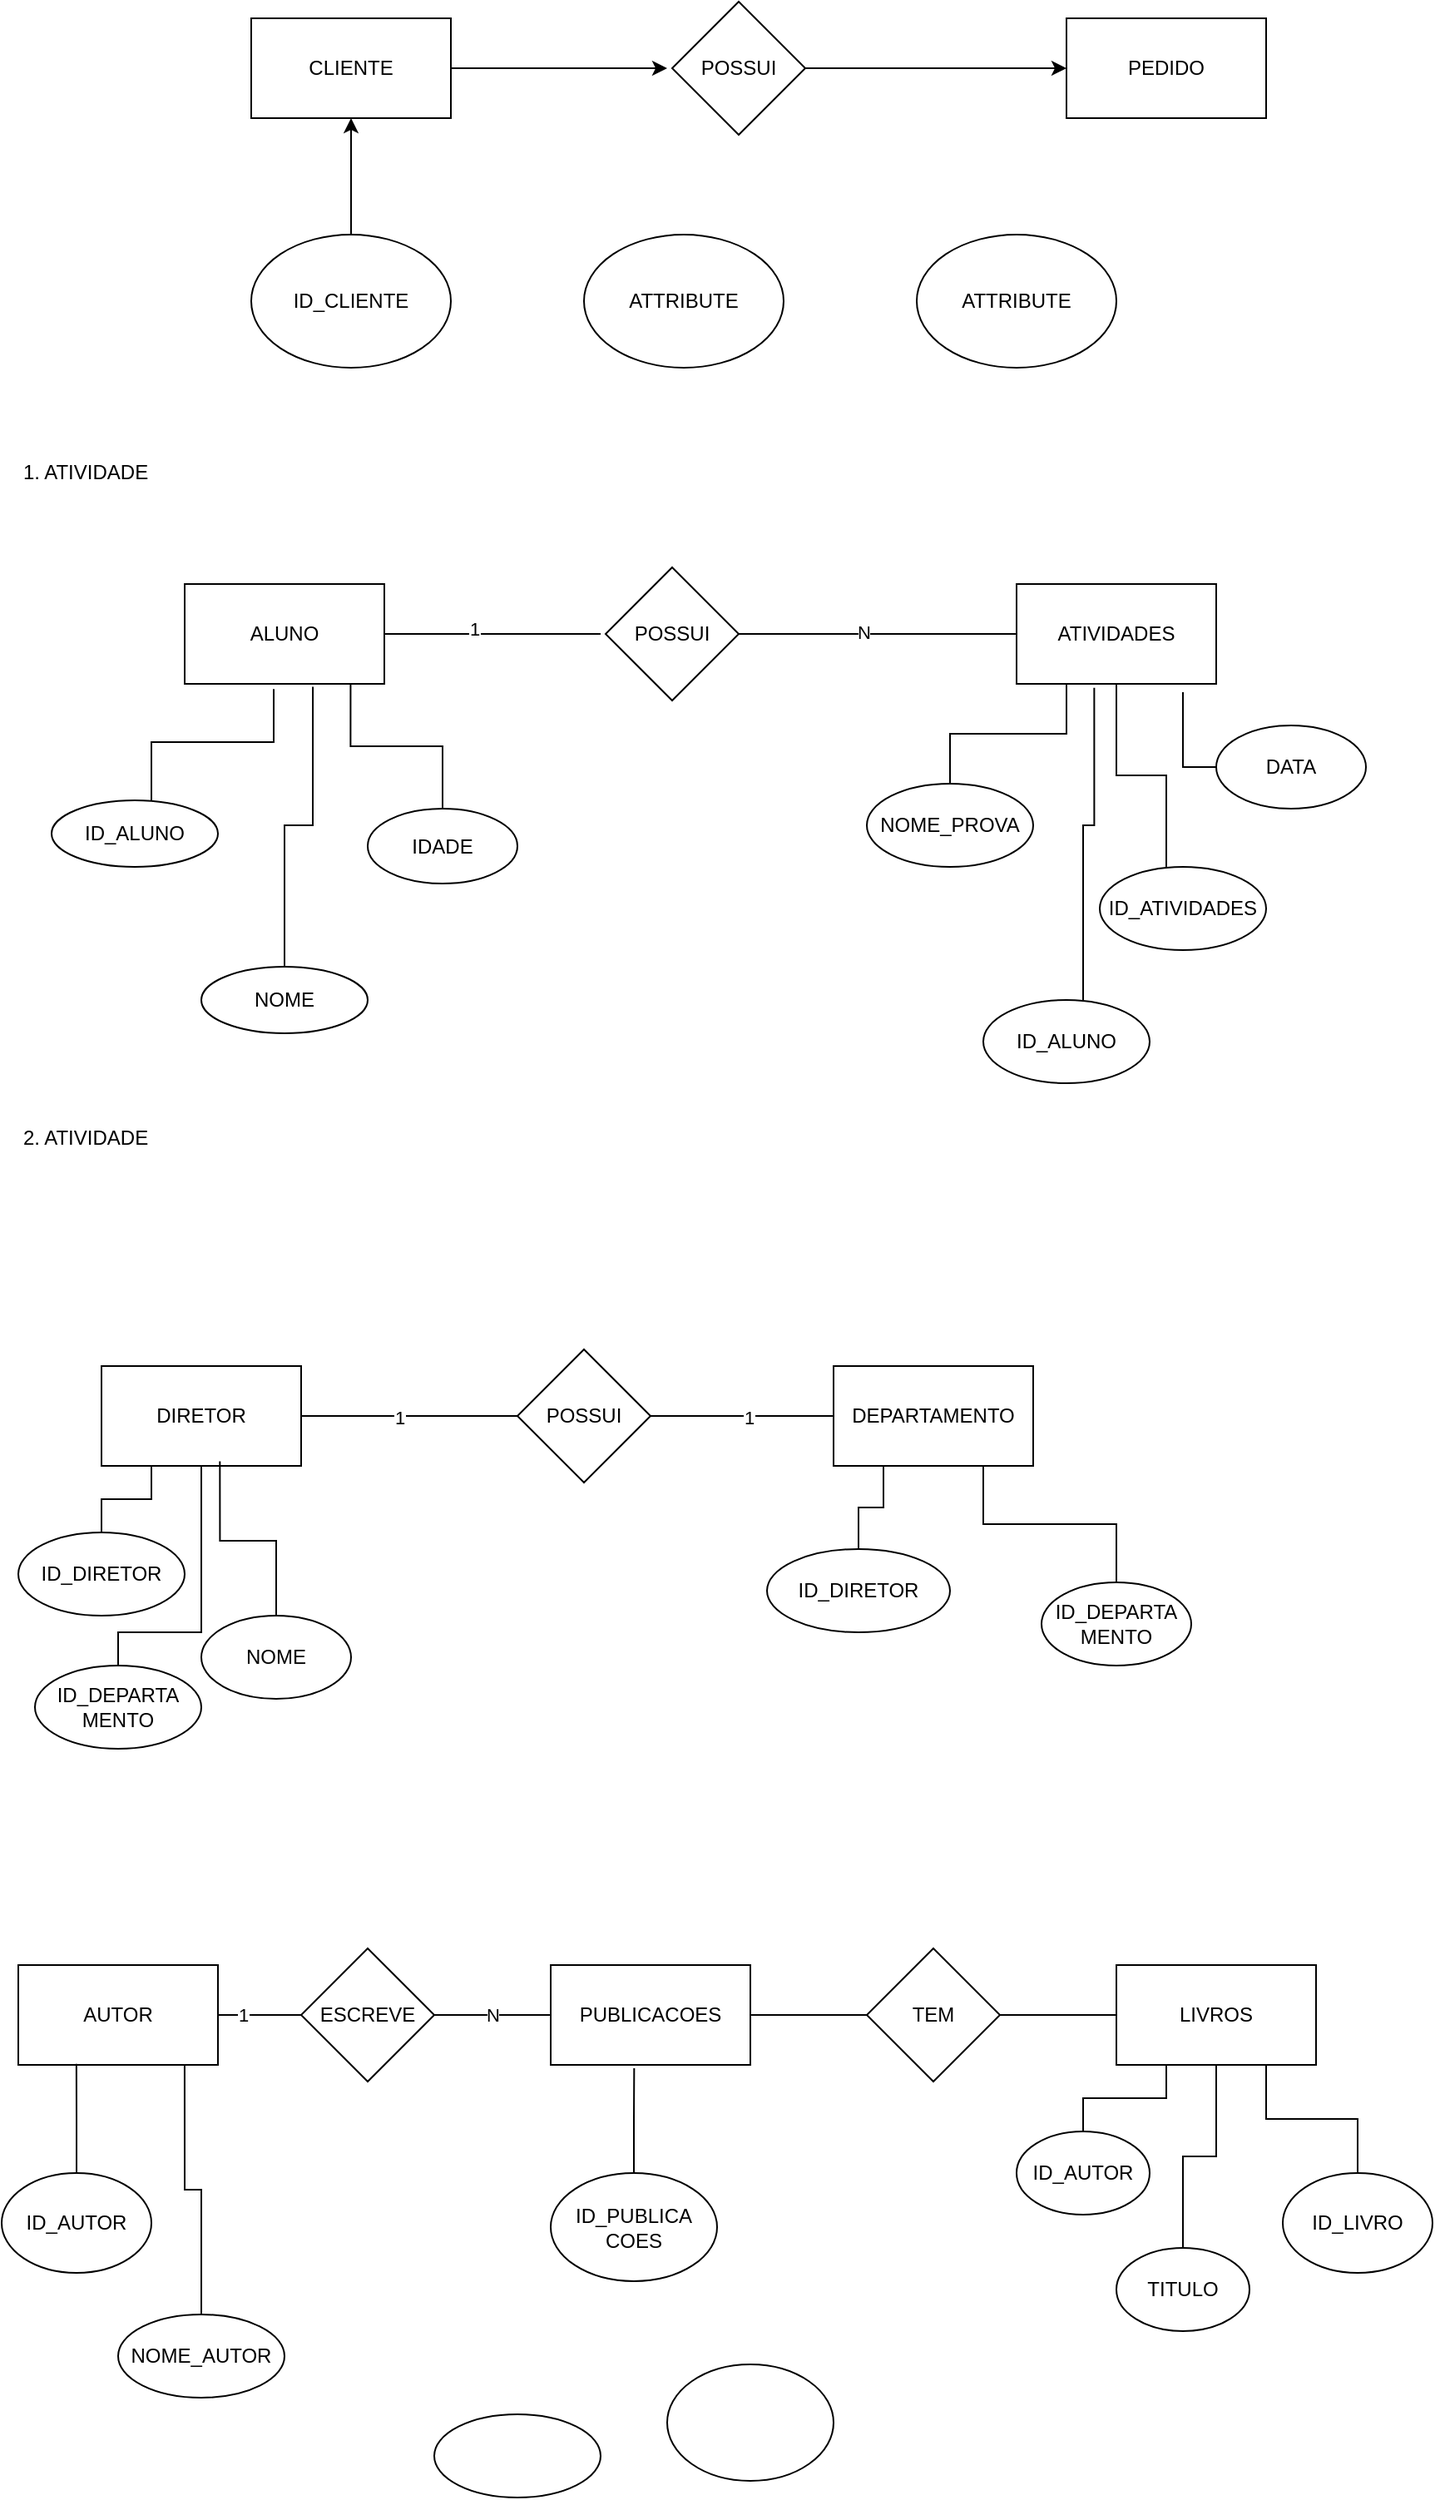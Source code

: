 <mxfile version="25.0.3">
  <diagram name="Página-1" id="8VdYM1uLD040JUGdQ0cl">
    <mxGraphModel dx="983" dy="540" grid="1" gridSize="10" guides="1" tooltips="1" connect="1" arrows="1" fold="1" page="1" pageScale="1" pageWidth="827" pageHeight="1169" math="0" shadow="0">
      <root>
        <mxCell id="0" />
        <mxCell id="1" parent="0" />
        <mxCell id="_62FnfKXr-LVjNJIjvJt-4" style="edgeStyle=orthogonalEdgeStyle;rounded=0;orthogonalLoop=1;jettySize=auto;html=1;exitX=1;exitY=0.5;exitDx=0;exitDy=0;" parent="1" source="_62FnfKXr-LVjNJIjvJt-1" edge="1">
          <mxGeometry relative="1" as="geometry">
            <mxPoint x="410" y="140" as="targetPoint" />
          </mxGeometry>
        </mxCell>
        <mxCell id="_62FnfKXr-LVjNJIjvJt-1" value="CLIENTE" style="rounded=0;whiteSpace=wrap;html=1;" parent="1" vertex="1">
          <mxGeometry x="160" y="110" width="120" height="60" as="geometry" />
        </mxCell>
        <mxCell id="_62FnfKXr-LVjNJIjvJt-5" style="edgeStyle=orthogonalEdgeStyle;rounded=0;orthogonalLoop=1;jettySize=auto;html=1;exitX=1;exitY=0.5;exitDx=0;exitDy=0;" parent="1" source="_62FnfKXr-LVjNJIjvJt-2" target="_62FnfKXr-LVjNJIjvJt-3" edge="1">
          <mxGeometry relative="1" as="geometry" />
        </mxCell>
        <mxCell id="_62FnfKXr-LVjNJIjvJt-2" value="POSSUI" style="rhombus;whiteSpace=wrap;html=1;" parent="1" vertex="1">
          <mxGeometry x="413" y="100" width="80" height="80" as="geometry" />
        </mxCell>
        <mxCell id="_62FnfKXr-LVjNJIjvJt-3" value="PEDIDO" style="rounded=0;whiteSpace=wrap;html=1;" parent="1" vertex="1">
          <mxGeometry x="650" y="110" width="120" height="60" as="geometry" />
        </mxCell>
        <mxCell id="_62FnfKXr-LVjNJIjvJt-9" style="edgeStyle=orthogonalEdgeStyle;rounded=0;orthogonalLoop=1;jettySize=auto;html=1;entryX=0.5;entryY=1;entryDx=0;entryDy=0;" parent="1" source="_62FnfKXr-LVjNJIjvJt-6" target="_62FnfKXr-LVjNJIjvJt-1" edge="1">
          <mxGeometry relative="1" as="geometry" />
        </mxCell>
        <mxCell id="_62FnfKXr-LVjNJIjvJt-6" value="ID_CLIENTE" style="ellipse;whiteSpace=wrap;html=1;" parent="1" vertex="1">
          <mxGeometry x="160" y="240" width="120" height="80" as="geometry" />
        </mxCell>
        <mxCell id="_62FnfKXr-LVjNJIjvJt-7" value="ATTRIBUTE" style="ellipse;whiteSpace=wrap;html=1;" parent="1" vertex="1">
          <mxGeometry x="360" y="240" width="120" height="80" as="geometry" />
        </mxCell>
        <mxCell id="_62FnfKXr-LVjNJIjvJt-8" value="ATTRIBUTE" style="ellipse;whiteSpace=wrap;html=1;" parent="1" vertex="1">
          <mxGeometry x="560" y="240" width="120" height="80" as="geometry" />
        </mxCell>
        <mxCell id="_62FnfKXr-LVjNJIjvJt-15" style="edgeStyle=orthogonalEdgeStyle;rounded=0;orthogonalLoop=1;jettySize=auto;html=1;exitX=1;exitY=0.5;exitDx=0;exitDy=0;endArrow=none;endFill=0;" parent="1" source="_62FnfKXr-LVjNJIjvJt-11" edge="1">
          <mxGeometry relative="1" as="geometry">
            <mxPoint x="370" y="480" as="targetPoint" />
          </mxGeometry>
        </mxCell>
        <mxCell id="_62FnfKXr-LVjNJIjvJt-20" value="1" style="edgeLabel;html=1;align=center;verticalAlign=middle;resizable=0;points=[];" parent="_62FnfKXr-LVjNJIjvJt-15" vertex="1" connectable="0">
          <mxGeometry x="-0.179" y="3" relative="1" as="geometry">
            <mxPoint as="offset" />
          </mxGeometry>
        </mxCell>
        <mxCell id="_62FnfKXr-LVjNJIjvJt-11" value="ALUNO" style="rounded=0;whiteSpace=wrap;html=1;" parent="1" vertex="1">
          <mxGeometry x="120" y="450" width="120" height="60" as="geometry" />
        </mxCell>
        <mxCell id="_62FnfKXr-LVjNJIjvJt-14" style="edgeStyle=orthogonalEdgeStyle;rounded=0;orthogonalLoop=1;jettySize=auto;html=1;entryX=0;entryY=0.5;entryDx=0;entryDy=0;endArrow=none;endFill=0;" parent="1" source="_62FnfKXr-LVjNJIjvJt-12" target="_62FnfKXr-LVjNJIjvJt-13" edge="1">
          <mxGeometry relative="1" as="geometry" />
        </mxCell>
        <mxCell id="_62FnfKXr-LVjNJIjvJt-21" value="N" style="edgeLabel;html=1;align=center;verticalAlign=middle;resizable=0;points=[];" parent="_62FnfKXr-LVjNJIjvJt-14" vertex="1" connectable="0">
          <mxGeometry x="-0.11" y="1" relative="1" as="geometry">
            <mxPoint as="offset" />
          </mxGeometry>
        </mxCell>
        <mxCell id="_62FnfKXr-LVjNJIjvJt-12" value="POSSUI" style="rhombus;whiteSpace=wrap;html=1;" parent="1" vertex="1">
          <mxGeometry x="373" y="440" width="80" height="80" as="geometry" />
        </mxCell>
        <mxCell id="_62FnfKXr-LVjNJIjvJt-13" value="ATIVIDADES" style="rounded=0;whiteSpace=wrap;html=1;" parent="1" vertex="1">
          <mxGeometry x="620" y="450" width="120" height="60" as="geometry" />
        </mxCell>
        <mxCell id="_62FnfKXr-LVjNJIjvJt-16" value="ID_ALUNO" style="ellipse;whiteSpace=wrap;html=1;" parent="1" vertex="1">
          <mxGeometry x="40" y="580" width="100" height="40" as="geometry" />
        </mxCell>
        <mxCell id="_62FnfKXr-LVjNJIjvJt-17" style="edgeStyle=orthogonalEdgeStyle;rounded=0;orthogonalLoop=1;jettySize=auto;html=1;entryX=0.446;entryY=1.052;entryDx=0;entryDy=0;entryPerimeter=0;endArrow=none;endFill=0;" parent="1" source="_62FnfKXr-LVjNJIjvJt-16" target="_62FnfKXr-LVjNJIjvJt-11" edge="1">
          <mxGeometry relative="1" as="geometry">
            <Array as="points">
              <mxPoint x="100" y="545" />
              <mxPoint x="173" y="545" />
            </Array>
          </mxGeometry>
        </mxCell>
        <mxCell id="_62FnfKXr-LVjNJIjvJt-22" style="edgeStyle=orthogonalEdgeStyle;rounded=0;orthogonalLoop=1;jettySize=auto;html=1;entryX=0.5;entryY=1;entryDx=0;entryDy=0;endArrow=none;endFill=0;" parent="1" source="_62FnfKXr-LVjNJIjvJt-18" target="_62FnfKXr-LVjNJIjvJt-13" edge="1">
          <mxGeometry relative="1" as="geometry">
            <Array as="points">
              <mxPoint x="710" y="565" />
              <mxPoint x="680" y="565" />
            </Array>
          </mxGeometry>
        </mxCell>
        <mxCell id="_62FnfKXr-LVjNJIjvJt-18" value="ID_ATIVIDADES" style="ellipse;whiteSpace=wrap;html=1;" parent="1" vertex="1">
          <mxGeometry x="670" y="620" width="100" height="50" as="geometry" />
        </mxCell>
        <mxCell id="_62FnfKXr-LVjNJIjvJt-25" value="NOME" style="ellipse;whiteSpace=wrap;html=1;" parent="1" vertex="1">
          <mxGeometry x="130" y="680" width="100" height="40" as="geometry" />
        </mxCell>
        <mxCell id="_62FnfKXr-LVjNJIjvJt-26" style="edgeStyle=orthogonalEdgeStyle;rounded=0;orthogonalLoop=1;jettySize=auto;html=1;entryX=0.642;entryY=1.029;entryDx=0;entryDy=0;entryPerimeter=0;endArrow=none;endFill=0;" parent="1" source="_62FnfKXr-LVjNJIjvJt-25" target="_62FnfKXr-LVjNJIjvJt-11" edge="1">
          <mxGeometry relative="1" as="geometry" />
        </mxCell>
        <mxCell id="_62FnfKXr-LVjNJIjvJt-28" style="edgeStyle=orthogonalEdgeStyle;rounded=0;orthogonalLoop=1;jettySize=auto;html=1;entryX=0.25;entryY=1;entryDx=0;entryDy=0;endArrow=none;endFill=0;" parent="1" source="_62FnfKXr-LVjNJIjvJt-27" target="_62FnfKXr-LVjNJIjvJt-13" edge="1">
          <mxGeometry relative="1" as="geometry" />
        </mxCell>
        <mxCell id="_62FnfKXr-LVjNJIjvJt-27" value="NOME_PROVA" style="ellipse;whiteSpace=wrap;html=1;" parent="1" vertex="1">
          <mxGeometry x="530" y="570" width="100" height="50" as="geometry" />
        </mxCell>
        <mxCell id="vs8cCtJ2rxt7xDrZQ8mB-1" value="IDADE" style="ellipse;whiteSpace=wrap;html=1;" vertex="1" parent="1">
          <mxGeometry x="230" y="585" width="90" height="45" as="geometry" />
        </mxCell>
        <mxCell id="vs8cCtJ2rxt7xDrZQ8mB-2" style="edgeStyle=orthogonalEdgeStyle;rounded=0;orthogonalLoop=1;jettySize=auto;html=1;entryX=0.831;entryY=1.006;entryDx=0;entryDy=0;entryPerimeter=0;endArrow=none;endFill=0;" edge="1" parent="1" source="vs8cCtJ2rxt7xDrZQ8mB-1" target="_62FnfKXr-LVjNJIjvJt-11">
          <mxGeometry relative="1" as="geometry" />
        </mxCell>
        <mxCell id="vs8cCtJ2rxt7xDrZQ8mB-3" value="ID_ALUNO" style="ellipse;whiteSpace=wrap;html=1;" vertex="1" parent="1">
          <mxGeometry x="600" y="700" width="100" height="50" as="geometry" />
        </mxCell>
        <mxCell id="vs8cCtJ2rxt7xDrZQ8mB-4" style="edgeStyle=orthogonalEdgeStyle;rounded=0;orthogonalLoop=1;jettySize=auto;html=1;entryX=0.389;entryY=1.04;entryDx=0;entryDy=0;entryPerimeter=0;endArrow=none;endFill=0;" edge="1" parent="1" source="vs8cCtJ2rxt7xDrZQ8mB-3" target="_62FnfKXr-LVjNJIjvJt-13">
          <mxGeometry relative="1" as="geometry">
            <Array as="points">
              <mxPoint x="660" y="595" />
              <mxPoint x="667" y="595" />
            </Array>
          </mxGeometry>
        </mxCell>
        <mxCell id="vs8cCtJ2rxt7xDrZQ8mB-6" style="edgeStyle=orthogonalEdgeStyle;rounded=0;orthogonalLoop=1;jettySize=auto;html=1;endArrow=none;endFill=0;" edge="1" parent="1" source="vs8cCtJ2rxt7xDrZQ8mB-5">
          <mxGeometry relative="1" as="geometry">
            <mxPoint x="720" y="520" as="targetPoint" />
          </mxGeometry>
        </mxCell>
        <mxCell id="vs8cCtJ2rxt7xDrZQ8mB-5" value="DATA" style="ellipse;whiteSpace=wrap;html=1;" vertex="1" parent="1">
          <mxGeometry x="740" y="535" width="90" height="50" as="geometry" />
        </mxCell>
        <mxCell id="vs8cCtJ2rxt7xDrZQ8mB-7" value="1. ATIVIDADE" style="text;html=1;align=center;verticalAlign=middle;resizable=0;points=[];autosize=1;strokeColor=none;fillColor=none;" vertex="1" parent="1">
          <mxGeometry x="10" y="368" width="100" height="30" as="geometry" />
        </mxCell>
        <mxCell id="vs8cCtJ2rxt7xDrZQ8mB-8" value="2. ATIVIDADE" style="text;html=1;align=center;verticalAlign=middle;resizable=0;points=[];autosize=1;strokeColor=none;fillColor=none;" vertex="1" parent="1">
          <mxGeometry x="10" y="768" width="100" height="30" as="geometry" />
        </mxCell>
        <mxCell id="vs8cCtJ2rxt7xDrZQ8mB-16" style="edgeStyle=orthogonalEdgeStyle;rounded=0;orthogonalLoop=1;jettySize=auto;html=1;entryX=0;entryY=0.5;entryDx=0;entryDy=0;endArrow=none;endFill=0;" edge="1" parent="1" source="vs8cCtJ2rxt7xDrZQ8mB-9" target="vs8cCtJ2rxt7xDrZQ8mB-10">
          <mxGeometry relative="1" as="geometry" />
        </mxCell>
        <mxCell id="vs8cCtJ2rxt7xDrZQ8mB-20" value="1" style="edgeLabel;html=1;align=center;verticalAlign=middle;resizable=0;points=[];" vertex="1" connectable="0" parent="vs8cCtJ2rxt7xDrZQ8mB-16">
          <mxGeometry x="-0.097" y="-1" relative="1" as="geometry">
            <mxPoint as="offset" />
          </mxGeometry>
        </mxCell>
        <mxCell id="vs8cCtJ2rxt7xDrZQ8mB-9" value="DIRETOR" style="rounded=0;whiteSpace=wrap;html=1;" vertex="1" parent="1">
          <mxGeometry x="70" y="920" width="120" height="60" as="geometry" />
        </mxCell>
        <mxCell id="vs8cCtJ2rxt7xDrZQ8mB-17" style="edgeStyle=orthogonalEdgeStyle;rounded=0;orthogonalLoop=1;jettySize=auto;html=1;exitX=1;exitY=0.5;exitDx=0;exitDy=0;endArrow=none;endFill=0;" edge="1" parent="1" source="vs8cCtJ2rxt7xDrZQ8mB-10" target="vs8cCtJ2rxt7xDrZQ8mB-11">
          <mxGeometry relative="1" as="geometry" />
        </mxCell>
        <mxCell id="vs8cCtJ2rxt7xDrZQ8mB-21" value="1" style="edgeLabel;html=1;align=center;verticalAlign=middle;resizable=0;points=[];" vertex="1" connectable="0" parent="vs8cCtJ2rxt7xDrZQ8mB-17">
          <mxGeometry x="0.061" y="-1" relative="1" as="geometry">
            <mxPoint as="offset" />
          </mxGeometry>
        </mxCell>
        <mxCell id="vs8cCtJ2rxt7xDrZQ8mB-10" value="POSSUI" style="rhombus;whiteSpace=wrap;html=1;" vertex="1" parent="1">
          <mxGeometry x="320" y="910" width="80" height="80" as="geometry" />
        </mxCell>
        <mxCell id="vs8cCtJ2rxt7xDrZQ8mB-11" value="DEPARTAMENTO" style="rounded=0;whiteSpace=wrap;html=1;" vertex="1" parent="1">
          <mxGeometry x="510" y="920" width="120" height="60" as="geometry" />
        </mxCell>
        <mxCell id="vs8cCtJ2rxt7xDrZQ8mB-15" style="edgeStyle=orthogonalEdgeStyle;rounded=0;orthogonalLoop=1;jettySize=auto;html=1;entryX=0.25;entryY=1;entryDx=0;entryDy=0;endArrow=none;endFill=0;" edge="1" parent="1" source="vs8cCtJ2rxt7xDrZQ8mB-12" target="vs8cCtJ2rxt7xDrZQ8mB-9">
          <mxGeometry relative="1" as="geometry" />
        </mxCell>
        <mxCell id="vs8cCtJ2rxt7xDrZQ8mB-12" value="ID_DIRETOR" style="ellipse;whiteSpace=wrap;html=1;" vertex="1" parent="1">
          <mxGeometry x="20" y="1020" width="100" height="50" as="geometry" />
        </mxCell>
        <mxCell id="vs8cCtJ2rxt7xDrZQ8mB-18" style="edgeStyle=orthogonalEdgeStyle;rounded=0;orthogonalLoop=1;jettySize=auto;html=1;exitX=0.5;exitY=0;exitDx=0;exitDy=0;entryX=0.25;entryY=1;entryDx=0;entryDy=0;endArrow=none;endFill=0;" edge="1" parent="1" source="vs8cCtJ2rxt7xDrZQ8mB-13" target="vs8cCtJ2rxt7xDrZQ8mB-11">
          <mxGeometry relative="1" as="geometry" />
        </mxCell>
        <mxCell id="vs8cCtJ2rxt7xDrZQ8mB-13" value="ID_DIRETOR" style="ellipse;whiteSpace=wrap;html=1;" vertex="1" parent="1">
          <mxGeometry x="470" y="1030" width="110" height="50" as="geometry" />
        </mxCell>
        <mxCell id="vs8cCtJ2rxt7xDrZQ8mB-19" style="edgeStyle=orthogonalEdgeStyle;rounded=0;orthogonalLoop=1;jettySize=auto;html=1;exitX=0.5;exitY=0;exitDx=0;exitDy=0;entryX=0.75;entryY=1;entryDx=0;entryDy=0;endArrow=none;endFill=0;" edge="1" parent="1" source="vs8cCtJ2rxt7xDrZQ8mB-14" target="vs8cCtJ2rxt7xDrZQ8mB-11">
          <mxGeometry relative="1" as="geometry" />
        </mxCell>
        <mxCell id="vs8cCtJ2rxt7xDrZQ8mB-14" value="ID_DEPARTA&lt;div&gt;MENTO&lt;/div&gt;" style="ellipse;whiteSpace=wrap;html=1;" vertex="1" parent="1">
          <mxGeometry x="635" y="1050" width="90" height="50" as="geometry" />
        </mxCell>
        <mxCell id="vs8cCtJ2rxt7xDrZQ8mB-22" value="NOME" style="ellipse;whiteSpace=wrap;html=1;" vertex="1" parent="1">
          <mxGeometry x="130" y="1070" width="90" height="50" as="geometry" />
        </mxCell>
        <mxCell id="vs8cCtJ2rxt7xDrZQ8mB-23" style="edgeStyle=orthogonalEdgeStyle;rounded=0;orthogonalLoop=1;jettySize=auto;html=1;entryX=0.593;entryY=0.954;entryDx=0;entryDy=0;entryPerimeter=0;endArrow=none;endFill=0;" edge="1" parent="1" source="vs8cCtJ2rxt7xDrZQ8mB-22" target="vs8cCtJ2rxt7xDrZQ8mB-9">
          <mxGeometry relative="1" as="geometry" />
        </mxCell>
        <mxCell id="vs8cCtJ2rxt7xDrZQ8mB-25" style="edgeStyle=orthogonalEdgeStyle;rounded=0;orthogonalLoop=1;jettySize=auto;html=1;entryX=0.5;entryY=1;entryDx=0;entryDy=0;endArrow=none;endFill=0;" edge="1" parent="1" source="vs8cCtJ2rxt7xDrZQ8mB-24" target="vs8cCtJ2rxt7xDrZQ8mB-9">
          <mxGeometry relative="1" as="geometry">
            <Array as="points">
              <mxPoint x="80" y="1080" />
              <mxPoint x="130" y="1080" />
            </Array>
          </mxGeometry>
        </mxCell>
        <mxCell id="vs8cCtJ2rxt7xDrZQ8mB-24" value="ID_DEPARTA&lt;div&gt;MENTO&lt;/div&gt;" style="ellipse;whiteSpace=wrap;html=1;" vertex="1" parent="1">
          <mxGeometry x="30" y="1100" width="100" height="50" as="geometry" />
        </mxCell>
        <mxCell id="vs8cCtJ2rxt7xDrZQ8mB-29" style="edgeStyle=orthogonalEdgeStyle;rounded=0;orthogonalLoop=1;jettySize=auto;html=1;entryX=0;entryY=0.5;entryDx=0;entryDy=0;endArrow=none;endFill=0;" edge="1" parent="1" source="vs8cCtJ2rxt7xDrZQ8mB-27" target="vs8cCtJ2rxt7xDrZQ8mB-28">
          <mxGeometry relative="1" as="geometry" />
        </mxCell>
        <mxCell id="vs8cCtJ2rxt7xDrZQ8mB-32" value="1" style="edgeLabel;html=1;align=center;verticalAlign=middle;resizable=0;points=[];" vertex="1" connectable="0" parent="vs8cCtJ2rxt7xDrZQ8mB-29">
          <mxGeometry x="-0.401" relative="1" as="geometry">
            <mxPoint as="offset" />
          </mxGeometry>
        </mxCell>
        <mxCell id="vs8cCtJ2rxt7xDrZQ8mB-27" value="AUTOR" style="rounded=0;whiteSpace=wrap;html=1;" vertex="1" parent="1">
          <mxGeometry x="20" y="1280" width="120" height="60" as="geometry" />
        </mxCell>
        <mxCell id="vs8cCtJ2rxt7xDrZQ8mB-28" value="ESCREVE" style="rhombus;whiteSpace=wrap;html=1;" vertex="1" parent="1">
          <mxGeometry x="190" y="1270" width="80" height="80" as="geometry" />
        </mxCell>
        <mxCell id="vs8cCtJ2rxt7xDrZQ8mB-31" style="edgeStyle=orthogonalEdgeStyle;rounded=0;orthogonalLoop=1;jettySize=auto;html=1;endArrow=none;endFill=0;" edge="1" parent="1" source="vs8cCtJ2rxt7xDrZQ8mB-30" target="vs8cCtJ2rxt7xDrZQ8mB-28">
          <mxGeometry relative="1" as="geometry" />
        </mxCell>
        <mxCell id="vs8cCtJ2rxt7xDrZQ8mB-33" value="N" style="edgeLabel;html=1;align=center;verticalAlign=middle;resizable=0;points=[];" vertex="1" connectable="0" parent="vs8cCtJ2rxt7xDrZQ8mB-31">
          <mxGeometry x="0.007" relative="1" as="geometry">
            <mxPoint as="offset" />
          </mxGeometry>
        </mxCell>
        <mxCell id="vs8cCtJ2rxt7xDrZQ8mB-41" style="edgeStyle=orthogonalEdgeStyle;rounded=0;orthogonalLoop=1;jettySize=auto;html=1;entryX=0;entryY=0.5;entryDx=0;entryDy=0;endArrow=none;endFill=0;" edge="1" parent="1" source="vs8cCtJ2rxt7xDrZQ8mB-30" target="vs8cCtJ2rxt7xDrZQ8mB-39">
          <mxGeometry relative="1" as="geometry" />
        </mxCell>
        <mxCell id="vs8cCtJ2rxt7xDrZQ8mB-30" value="PUBLICACOES" style="rounded=0;whiteSpace=wrap;html=1;" vertex="1" parent="1">
          <mxGeometry x="340" y="1280" width="120" height="60" as="geometry" />
        </mxCell>
        <mxCell id="vs8cCtJ2rxt7xDrZQ8mB-34" value="NOME_AUTOR" style="ellipse;whiteSpace=wrap;html=1;" vertex="1" parent="1">
          <mxGeometry x="80" y="1490" width="100" height="50" as="geometry" />
        </mxCell>
        <mxCell id="vs8cCtJ2rxt7xDrZQ8mB-35" value="ID_AUTOR" style="ellipse;whiteSpace=wrap;html=1;" vertex="1" parent="1">
          <mxGeometry x="10" y="1405" width="90" height="60" as="geometry" />
        </mxCell>
        <mxCell id="vs8cCtJ2rxt7xDrZQ8mB-43" style="edgeStyle=orthogonalEdgeStyle;rounded=0;orthogonalLoop=1;jettySize=auto;html=1;entryX=0.25;entryY=1;entryDx=0;entryDy=0;endArrow=none;endFill=0;" edge="1" parent="1" source="vs8cCtJ2rxt7xDrZQ8mB-36" target="vs8cCtJ2rxt7xDrZQ8mB-40">
          <mxGeometry relative="1" as="geometry" />
        </mxCell>
        <mxCell id="vs8cCtJ2rxt7xDrZQ8mB-36" value="ID_AUTOR" style="ellipse;whiteSpace=wrap;html=1;" vertex="1" parent="1">
          <mxGeometry x="620" y="1380" width="80" height="50" as="geometry" />
        </mxCell>
        <mxCell id="vs8cCtJ2rxt7xDrZQ8mB-45" style="edgeStyle=orthogonalEdgeStyle;rounded=0;orthogonalLoop=1;jettySize=auto;html=1;entryX=0.75;entryY=1;entryDx=0;entryDy=0;endArrow=none;endFill=0;" edge="1" parent="1" source="vs8cCtJ2rxt7xDrZQ8mB-37" target="vs8cCtJ2rxt7xDrZQ8mB-40">
          <mxGeometry relative="1" as="geometry" />
        </mxCell>
        <mxCell id="vs8cCtJ2rxt7xDrZQ8mB-37" value="ID_LIVRO" style="ellipse;whiteSpace=wrap;html=1;" vertex="1" parent="1">
          <mxGeometry x="780" y="1405" width="90" height="60" as="geometry" />
        </mxCell>
        <mxCell id="vs8cCtJ2rxt7xDrZQ8mB-44" style="edgeStyle=orthogonalEdgeStyle;rounded=0;orthogonalLoop=1;jettySize=auto;html=1;entryX=0.5;entryY=1;entryDx=0;entryDy=0;endArrow=none;endFill=0;" edge="1" parent="1" source="vs8cCtJ2rxt7xDrZQ8mB-38" target="vs8cCtJ2rxt7xDrZQ8mB-40">
          <mxGeometry relative="1" as="geometry" />
        </mxCell>
        <mxCell id="vs8cCtJ2rxt7xDrZQ8mB-38" value="TITULO" style="ellipse;whiteSpace=wrap;html=1;" vertex="1" parent="1">
          <mxGeometry x="680" y="1450" width="80" height="50" as="geometry" />
        </mxCell>
        <mxCell id="vs8cCtJ2rxt7xDrZQ8mB-42" style="edgeStyle=orthogonalEdgeStyle;rounded=0;orthogonalLoop=1;jettySize=auto;html=1;entryX=0;entryY=0.5;entryDx=0;entryDy=0;endArrow=none;endFill=0;" edge="1" parent="1" source="vs8cCtJ2rxt7xDrZQ8mB-39" target="vs8cCtJ2rxt7xDrZQ8mB-40">
          <mxGeometry relative="1" as="geometry" />
        </mxCell>
        <mxCell id="vs8cCtJ2rxt7xDrZQ8mB-39" value="TEM" style="rhombus;whiteSpace=wrap;html=1;" vertex="1" parent="1">
          <mxGeometry x="530" y="1270" width="80" height="80" as="geometry" />
        </mxCell>
        <mxCell id="vs8cCtJ2rxt7xDrZQ8mB-40" value="LIVROS" style="rounded=0;whiteSpace=wrap;html=1;" vertex="1" parent="1">
          <mxGeometry x="680" y="1280" width="120" height="60" as="geometry" />
        </mxCell>
        <mxCell id="vs8cCtJ2rxt7xDrZQ8mB-46" style="edgeStyle=orthogonalEdgeStyle;rounded=0;orthogonalLoop=1;jettySize=auto;html=1;exitX=0.5;exitY=0;exitDx=0;exitDy=0;entryX=0.291;entryY=0.989;entryDx=0;entryDy=0;entryPerimeter=0;endArrow=none;endFill=0;" edge="1" parent="1" source="vs8cCtJ2rxt7xDrZQ8mB-35" target="vs8cCtJ2rxt7xDrZQ8mB-27">
          <mxGeometry relative="1" as="geometry" />
        </mxCell>
        <mxCell id="vs8cCtJ2rxt7xDrZQ8mB-47" style="edgeStyle=orthogonalEdgeStyle;rounded=0;orthogonalLoop=1;jettySize=auto;html=1;entryX=0.833;entryY=1;entryDx=0;entryDy=0;entryPerimeter=0;endArrow=none;endFill=0;" edge="1" parent="1" source="vs8cCtJ2rxt7xDrZQ8mB-34" target="vs8cCtJ2rxt7xDrZQ8mB-27">
          <mxGeometry relative="1" as="geometry" />
        </mxCell>
        <mxCell id="vs8cCtJ2rxt7xDrZQ8mB-48" value="ID_PUBLICA&lt;div&gt;COES&lt;/div&gt;" style="ellipse;whiteSpace=wrap;html=1;" vertex="1" parent="1">
          <mxGeometry x="340" y="1405" width="100" height="65" as="geometry" />
        </mxCell>
        <mxCell id="vs8cCtJ2rxt7xDrZQ8mB-49" value="" style="ellipse;whiteSpace=wrap;html=1;" vertex="1" parent="1">
          <mxGeometry x="410" y="1520" width="100" height="70" as="geometry" />
        </mxCell>
        <mxCell id="vs8cCtJ2rxt7xDrZQ8mB-50" value="" style="ellipse;whiteSpace=wrap;html=1;" vertex="1" parent="1">
          <mxGeometry x="270" y="1550" width="100" height="50" as="geometry" />
        </mxCell>
        <mxCell id="vs8cCtJ2rxt7xDrZQ8mB-51" style="edgeStyle=orthogonalEdgeStyle;rounded=0;orthogonalLoop=1;jettySize=auto;html=1;exitX=0.5;exitY=0;exitDx=0;exitDy=0;entryX=0.418;entryY=1.034;entryDx=0;entryDy=0;entryPerimeter=0;endArrow=none;endFill=0;" edge="1" parent="1" source="vs8cCtJ2rxt7xDrZQ8mB-48" target="vs8cCtJ2rxt7xDrZQ8mB-30">
          <mxGeometry relative="1" as="geometry" />
        </mxCell>
      </root>
    </mxGraphModel>
  </diagram>
</mxfile>
